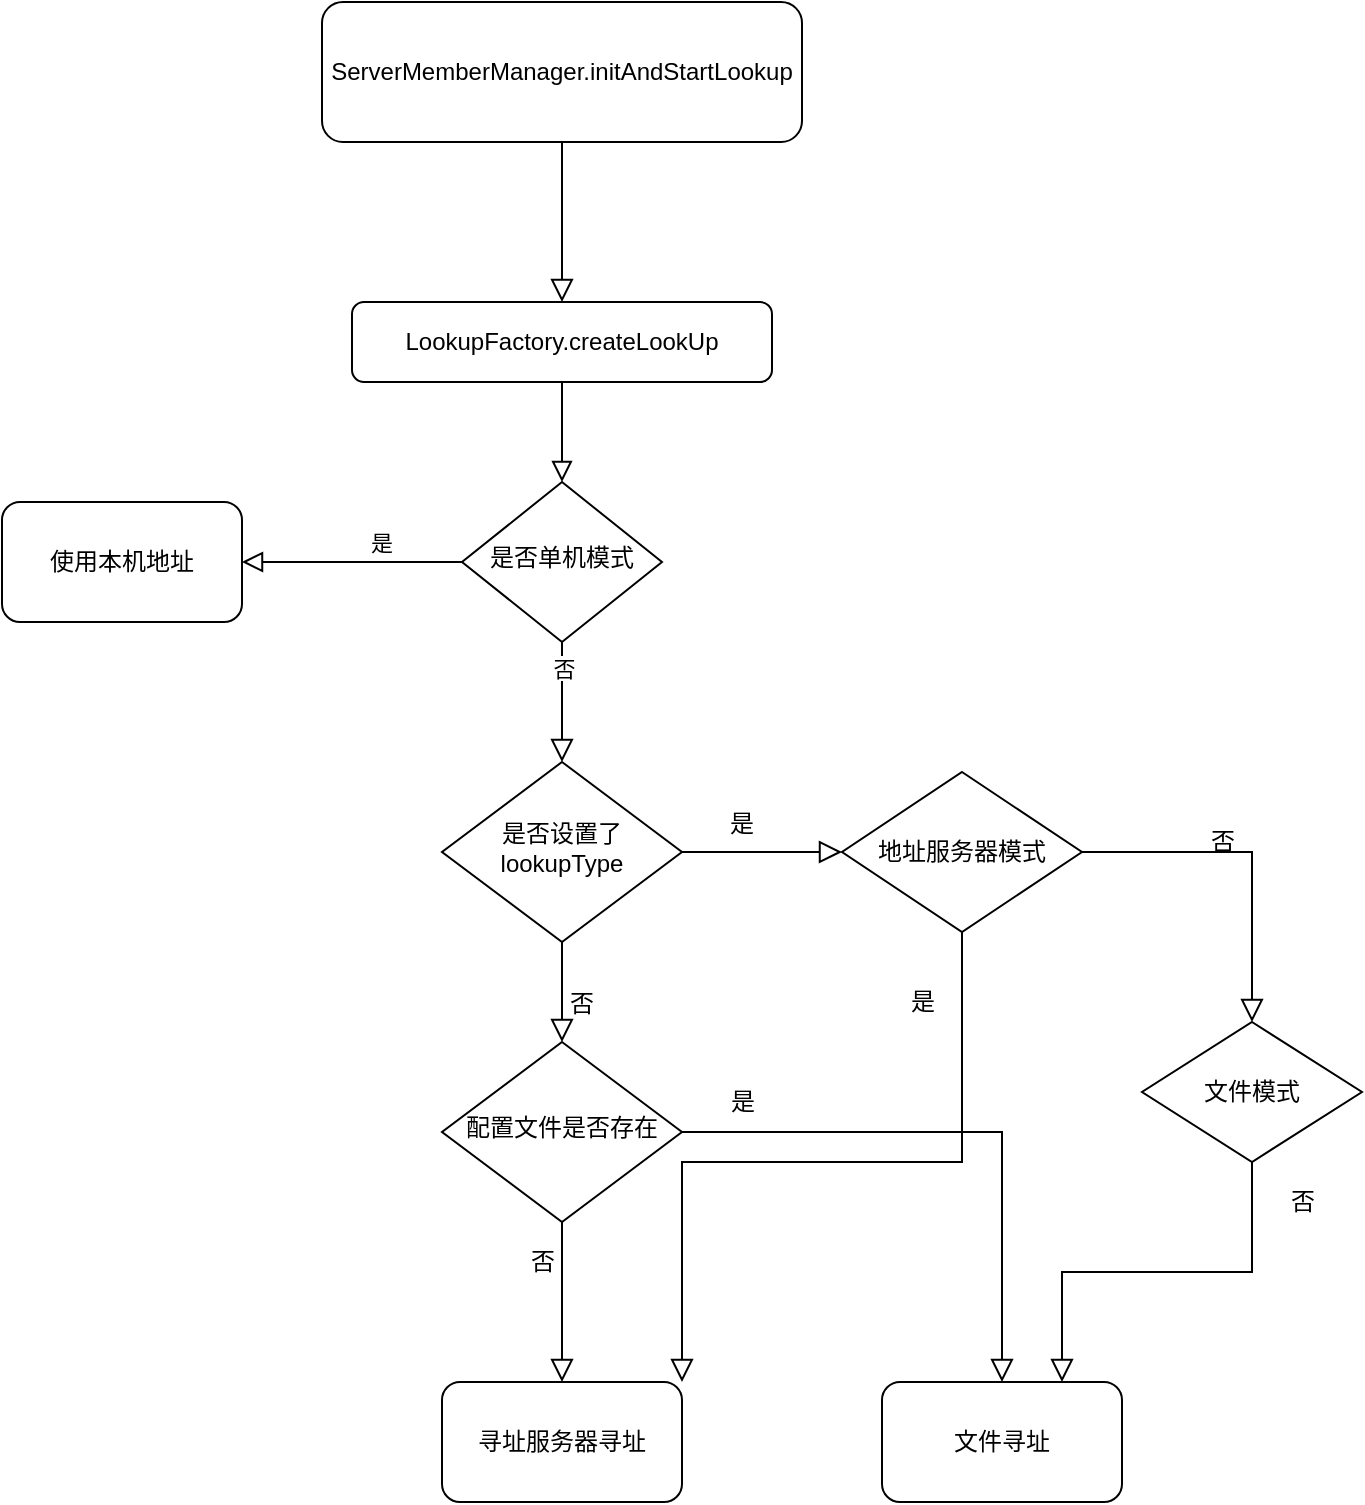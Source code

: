 <mxfile version="14.6.0" type="device"><diagram id="C5RBs43oDa-KdzZeNtuy" name="Page-1"><mxGraphModel dx="1865" dy="1725" grid="1" gridSize="10" guides="1" tooltips="1" connect="1" arrows="1" fold="1" page="1" pageScale="1" pageWidth="827" pageHeight="1169" math="0" shadow="0"><root><mxCell id="WIyWlLk6GJQsqaUBKTNV-0"/><mxCell id="WIyWlLk6GJQsqaUBKTNV-1" parent="WIyWlLk6GJQsqaUBKTNV-0"/><mxCell id="WIyWlLk6GJQsqaUBKTNV-2" value="" style="rounded=0;jettySize=auto;orthogonalLoop=1;fontSize=11;endArrow=block;endFill=0;endSize=8;strokeWidth=1;shadow=0;labelBackgroundColor=none;edgeStyle=orthogonalEdgeStyle;" parent="WIyWlLk6GJQsqaUBKTNV-1" source="WIyWlLk6GJQsqaUBKTNV-3" target="WIyWlLk6GJQsqaUBKTNV-6" edge="1"><mxGeometry relative="1" as="geometry"/></mxCell><mxCell id="WIyWlLk6GJQsqaUBKTNV-3" value="LookupFactory.createLookUp" style="rounded=1;whiteSpace=wrap;fontSize=12;glass=0;strokeWidth=1;shadow=0;" parent="WIyWlLk6GJQsqaUBKTNV-1" vertex="1"><mxGeometry x="115" y="80" width="210" height="40" as="geometry"/></mxCell><mxCell id="WIyWlLk6GJQsqaUBKTNV-4" value="是" style="rounded=0;jettySize=auto;orthogonalLoop=1;fontSize=11;endArrow=block;endFill=0;endSize=8;strokeWidth=1;shadow=0;labelBackgroundColor=none;edgeStyle=orthogonalEdgeStyle;entryX=1;entryY=0.5;entryDx=0;entryDy=0;" parent="WIyWlLk6GJQsqaUBKTNV-1" source="WIyWlLk6GJQsqaUBKTNV-6" target="nGzJ3s-bIIRHRse3pcQp-5" edge="1"><mxGeometry x="-0.273" y="-10" relative="1" as="geometry"><mxPoint as="offset"/><mxPoint x="80" y="210" as="targetPoint"/><Array as="points"/></mxGeometry></mxCell><mxCell id="nGzJ3s-bIIRHRse3pcQp-3" value="" style="edgeStyle=orthogonalEdgeStyle;rounded=0;orthogonalLoop=1;jettySize=auto;entryX=0.5;entryY=0;entryDx=0;entryDy=0;endArrow=block;endFill=0;endSize=9;strokeWidth=1;exitX=0.5;exitY=1;exitDx=0;exitDy=0;" edge="1" parent="WIyWlLk6GJQsqaUBKTNV-1" source="WIyWlLk6GJQsqaUBKTNV-6" target="nGzJ3s-bIIRHRse3pcQp-7"><mxGeometry relative="1" as="geometry"><mxPoint x="390" y="210" as="targetPoint"/><Array as="points"><mxPoint x="220" y="260"/><mxPoint x="220" y="260"/></Array></mxGeometry></mxCell><mxCell id="nGzJ3s-bIIRHRse3pcQp-4" value="否" style="edgeLabel;align=center;verticalAlign=middle;resizable=0;points=[];" vertex="1" connectable="0" parent="nGzJ3s-bIIRHRse3pcQp-3"><mxGeometry x="-0.286" y="1" relative="1" as="geometry"><mxPoint y="-9" as="offset"/></mxGeometry></mxCell><mxCell id="WIyWlLk6GJQsqaUBKTNV-6" value="是否单机模式" style="rhombus;whiteSpace=wrap;shadow=0;fontFamily=Helvetica;fontSize=12;align=center;strokeWidth=1;spacing=6;spacingTop=-4;" parent="WIyWlLk6GJQsqaUBKTNV-1" vertex="1"><mxGeometry x="170" y="170" width="100" height="80" as="geometry"/></mxCell><mxCell id="nGzJ3s-bIIRHRse3pcQp-2" value="" style="edgeStyle=orthogonalEdgeStyle;rounded=0;orthogonalLoop=1;jettySize=auto;entryX=0.5;entryY=0;entryDx=0;entryDy=0;endArrow=block;endFill=0;strokeWidth=1;endSize=9;" edge="1" parent="WIyWlLk6GJQsqaUBKTNV-1" source="nGzJ3s-bIIRHRse3pcQp-0" target="WIyWlLk6GJQsqaUBKTNV-3"><mxGeometry relative="1" as="geometry"/></mxCell><mxCell id="nGzJ3s-bIIRHRse3pcQp-0" value="ServerMemberManager.initAndStartLookup" style="rounded=1;shadow=0;strokeWidth=1;glass=0;align=center;whiteSpace=wrap;verticalAlign=middle;" vertex="1" parent="WIyWlLk6GJQsqaUBKTNV-1"><mxGeometry x="100" y="-70" width="240" height="70" as="geometry"/></mxCell><mxCell id="nGzJ3s-bIIRHRse3pcQp-5" value="使用本机地址" style="rounded=1;whiteSpace=wrap;align=center;" vertex="1" parent="WIyWlLk6GJQsqaUBKTNV-1"><mxGeometry x="-60" y="180" width="120" height="60" as="geometry"/></mxCell><mxCell id="nGzJ3s-bIIRHRse3pcQp-9" value="" style="edgeStyle=orthogonalEdgeStyle;rounded=0;orthogonalLoop=1;jettySize=auto;entryX=0.5;entryY=0;entryDx=0;entryDy=0;endArrow=block;endFill=0;endSize=9;strokeWidth=1;startArrow=none;" edge="1" parent="WIyWlLk6GJQsqaUBKTNV-1" source="nGzJ3s-bIIRHRse3pcQp-8"><mxGeometry relative="1" as="geometry"><mxPoint x="219.5" y="400" as="sourcePoint"/><mxPoint x="219.5" y="530" as="targetPoint"/><Array as="points"><mxPoint x="220" y="470"/><mxPoint x="220" y="470"/></Array></mxGeometry></mxCell><mxCell id="nGzJ3s-bIIRHRse3pcQp-12" value="否" style="edgeLabel;align=center;verticalAlign=middle;resizable=0;points=[];rotation=90;" vertex="1" connectable="0" parent="nGzJ3s-bIIRHRse3pcQp-9"><mxGeometry x="0.255" y="3" relative="1" as="geometry"><mxPoint x="-10" y="-12" as="offset"/></mxGeometry></mxCell><mxCell id="nGzJ3s-bIIRHRse3pcQp-10" value="" style="edgeStyle=orthogonalEdgeStyle;rounded=0;orthogonalLoop=1;jettySize=auto;endArrow=block;endFill=0;endSize=9;strokeWidth=1;entryX=0;entryY=0.5;entryDx=0;entryDy=0;" edge="1" parent="WIyWlLk6GJQsqaUBKTNV-1" source="nGzJ3s-bIIRHRse3pcQp-7" target="nGzJ3s-bIIRHRse3pcQp-26"><mxGeometry relative="1" as="geometry"><mxPoint x="330" y="360" as="targetPoint"/><Array as="points"><mxPoint x="340" y="355"/><mxPoint x="340" y="355"/></Array></mxGeometry></mxCell><mxCell id="nGzJ3s-bIIRHRse3pcQp-22" value="" style="edgeStyle=orthogonalEdgeStyle;rounded=0;orthogonalLoop=1;jettySize=auto;entryX=0.5;entryY=0;entryDx=0;entryDy=0;endArrow=block;endFill=0;endSize=9;strokeWidth=1;" edge="1" parent="WIyWlLk6GJQsqaUBKTNV-1" source="nGzJ3s-bIIRHRse3pcQp-7" target="nGzJ3s-bIIRHRse3pcQp-8"><mxGeometry relative="1" as="geometry"><Array as="points"><mxPoint x="220" y="400"/><mxPoint x="220" y="400"/></Array></mxGeometry></mxCell><mxCell id="nGzJ3s-bIIRHRse3pcQp-7" value="是否设置了lookupType" style="rhombus;whiteSpace=wrap;shadow=0;fontFamily=Helvetica;fontSize=12;align=center;strokeWidth=1;spacing=6;spacingTop=-4;" vertex="1" parent="WIyWlLk6GJQsqaUBKTNV-1"><mxGeometry x="160" y="310" width="120" height="90" as="geometry"/></mxCell><mxCell id="nGzJ3s-bIIRHRse3pcQp-11" value="" style="edgeStyle=orthogonalEdgeStyle;rounded=0;orthogonalLoop=1;jettySize=auto;endArrow=block;endFill=0;endSize=9;strokeWidth=1;exitX=1;exitY=0.5;exitDx=0;exitDy=0;" edge="1" parent="WIyWlLk6GJQsqaUBKTNV-1" source="nGzJ3s-bIIRHRse3pcQp-8" target="nGzJ3s-bIIRHRse3pcQp-18"><mxGeometry relative="1" as="geometry"><mxPoint x="370" y="618" as="targetPoint"/><Array as="points"><mxPoint x="440" y="495"/></Array></mxGeometry></mxCell><mxCell id="nGzJ3s-bIIRHRse3pcQp-16" value="" style="edgeStyle=orthogonalEdgeStyle;rounded=0;orthogonalLoop=1;jettySize=auto;endArrow=block;endFill=0;endSize=9;strokeWidth=1;" edge="1" parent="WIyWlLk6GJQsqaUBKTNV-1" source="nGzJ3s-bIIRHRse3pcQp-8" target="nGzJ3s-bIIRHRse3pcQp-15"><mxGeometry relative="1" as="geometry"><mxPoint x="80" y="620" as="targetPoint"/><Array as="points"><mxPoint x="220" y="680"/><mxPoint x="220" y="680"/></Array></mxGeometry></mxCell><mxCell id="nGzJ3s-bIIRHRse3pcQp-15" value="寻址服务器寻址" style="rounded=1;whiteSpace=wrap;align=center;" vertex="1" parent="WIyWlLk6GJQsqaUBKTNV-1"><mxGeometry x="160" y="620" width="120" height="60" as="geometry"/></mxCell><mxCell id="nGzJ3s-bIIRHRse3pcQp-18" value="文件寻址" style="rounded=1;whiteSpace=wrap;align=center;" vertex="1" parent="WIyWlLk6GJQsqaUBKTNV-1"><mxGeometry x="380" y="620" width="120" height="60" as="geometry"/></mxCell><mxCell id="nGzJ3s-bIIRHRse3pcQp-8" value="配置文件是否存在" style="rhombus;whiteSpace=wrap;shadow=0;fontFamily=Helvetica;fontSize=12;align=center;strokeWidth=1;spacing=6;spacingTop=-4;" vertex="1" parent="WIyWlLk6GJQsqaUBKTNV-1"><mxGeometry x="160" y="450" width="120" height="90" as="geometry"/></mxCell><mxCell id="nGzJ3s-bIIRHRse3pcQp-23" value="否" style="text;align=center;verticalAlign=middle;resizable=0;points=[];autosize=1;strokeColor=none;" vertex="1" parent="WIyWlLk6GJQsqaUBKTNV-1"><mxGeometry x="215" y="420" width="30" height="20" as="geometry"/></mxCell><mxCell id="nGzJ3s-bIIRHRse3pcQp-24" value="是" style="text;align=center;verticalAlign=middle;resizable=0;points=[];autosize=1;strokeColor=none;" vertex="1" parent="WIyWlLk6GJQsqaUBKTNV-1"><mxGeometry x="295" y="330" width="30" height="20" as="geometry"/></mxCell><mxCell id="nGzJ3s-bIIRHRse3pcQp-27" value="" style="edgeStyle=orthogonalEdgeStyle;rounded=0;orthogonalLoop=1;jettySize=auto;endArrow=block;endFill=0;endSize=9;strokeWidth=1;" edge="1" parent="WIyWlLk6GJQsqaUBKTNV-1" source="nGzJ3s-bIIRHRse3pcQp-26"><mxGeometry relative="1" as="geometry"><mxPoint x="280" y="620" as="targetPoint"/><Array as="points"><mxPoint x="420" y="510"/><mxPoint x="280" y="510"/></Array></mxGeometry></mxCell><mxCell id="nGzJ3s-bIIRHRse3pcQp-29" value="" style="edgeStyle=orthogonalEdgeStyle;rounded=0;orthogonalLoop=1;jettySize=auto;endArrow=block;endFill=0;endSize=9;strokeWidth=1;entryX=0.5;entryY=0;entryDx=0;entryDy=0;" edge="1" parent="WIyWlLk6GJQsqaUBKTNV-1" source="nGzJ3s-bIIRHRse3pcQp-26" target="nGzJ3s-bIIRHRse3pcQp-30"><mxGeometry relative="1" as="geometry"><mxPoint x="560" y="440" as="targetPoint"/><Array as="points"><mxPoint x="565" y="355"/></Array></mxGeometry></mxCell><mxCell id="nGzJ3s-bIIRHRse3pcQp-26" value="地址服务器模式" style="rhombus;whiteSpace=wrap;align=center;" vertex="1" parent="WIyWlLk6GJQsqaUBKTNV-1"><mxGeometry x="360" y="315" width="120" height="80" as="geometry"/></mxCell><mxCell id="nGzJ3s-bIIRHRse3pcQp-31" value="" style="edgeStyle=orthogonalEdgeStyle;rounded=0;orthogonalLoop=1;jettySize=auto;entryX=0.75;entryY=0;entryDx=0;entryDy=0;endArrow=block;endFill=0;endSize=9;strokeWidth=1;exitX=0.5;exitY=1;exitDx=0;exitDy=0;" edge="1" parent="WIyWlLk6GJQsqaUBKTNV-1" source="nGzJ3s-bIIRHRse3pcQp-30" target="nGzJ3s-bIIRHRse3pcQp-18"><mxGeometry relative="1" as="geometry"><mxPoint x="550" y="550" as="sourcePoint"/></mxGeometry></mxCell><mxCell id="nGzJ3s-bIIRHRse3pcQp-30" value="文件模式" style="rhombus;whiteSpace=wrap;align=center;" vertex="1" parent="WIyWlLk6GJQsqaUBKTNV-1"><mxGeometry x="510" y="440" width="110" height="70" as="geometry"/></mxCell><mxCell id="nGzJ3s-bIIRHRse3pcQp-32" value="是" style="text;html=1;align=center;verticalAlign=middle;resizable=0;points=[];autosize=1;strokeColor=none;" vertex="1" parent="WIyWlLk6GJQsqaUBKTNV-1"><mxGeometry x="385" y="420" width="30" height="20" as="geometry"/></mxCell><mxCell id="nGzJ3s-bIIRHRse3pcQp-33" value="否" style="text;html=1;align=center;verticalAlign=middle;resizable=0;points=[];autosize=1;strokeColor=none;" vertex="1" parent="WIyWlLk6GJQsqaUBKTNV-1"><mxGeometry x="535" y="340" width="30" height="20" as="geometry"/></mxCell><mxCell id="nGzJ3s-bIIRHRse3pcQp-34" value="否" style="text;html=1;align=center;verticalAlign=middle;resizable=0;points=[];autosize=1;strokeColor=none;" vertex="1" parent="WIyWlLk6GJQsqaUBKTNV-1"><mxGeometry x="575" y="520" width="30" height="20" as="geometry"/></mxCell><mxCell id="nGzJ3s-bIIRHRse3pcQp-35" value="是" style="text;html=1;align=center;verticalAlign=middle;resizable=0;points=[];autosize=1;strokeColor=none;" vertex="1" parent="WIyWlLk6GJQsqaUBKTNV-1"><mxGeometry x="295" y="470" width="30" height="20" as="geometry"/></mxCell><mxCell id="nGzJ3s-bIIRHRse3pcQp-36" value="否" style="text;html=1;align=center;verticalAlign=middle;resizable=0;points=[];autosize=1;strokeColor=none;" vertex="1" parent="WIyWlLk6GJQsqaUBKTNV-1"><mxGeometry x="195" y="550" width="30" height="20" as="geometry"/></mxCell></root></mxGraphModel></diagram></mxfile>